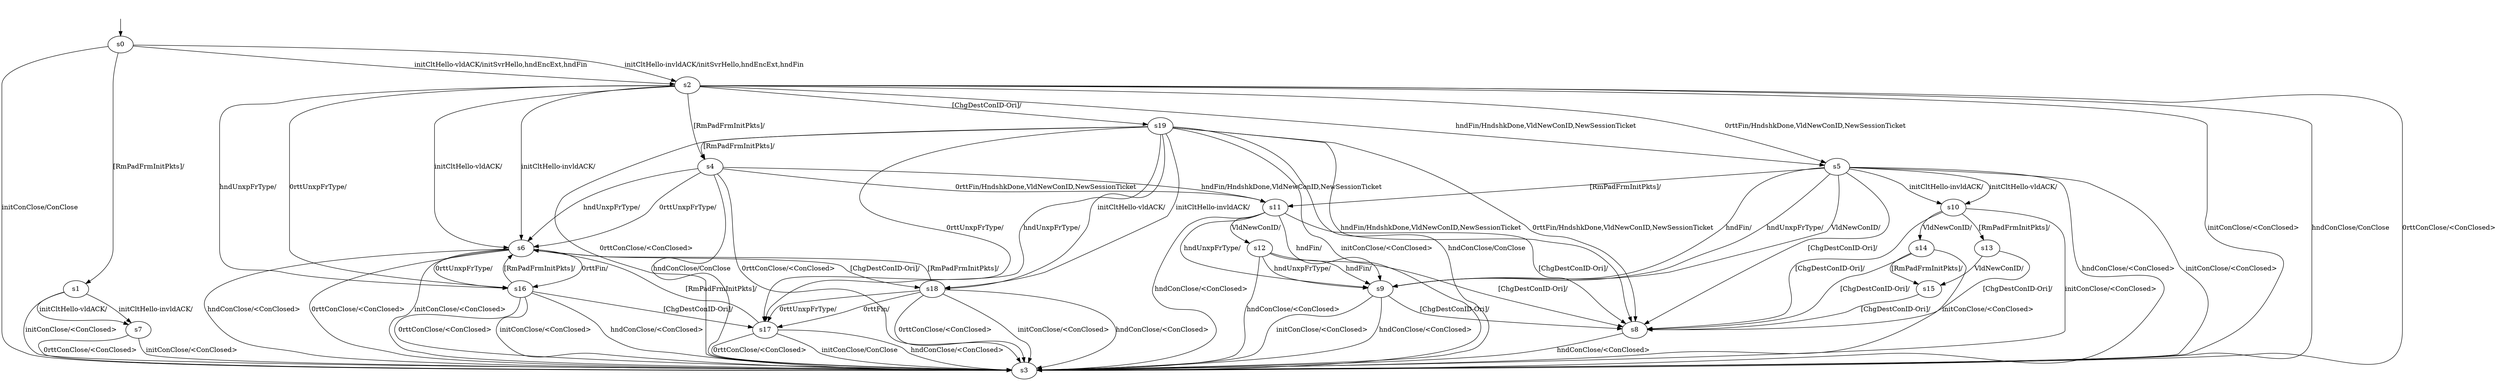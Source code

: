 digraph "../results/kwikModels/kwik-PSK-0/learnedModel" {
s0 [label=s0];
s1 [label=s1];
s2 [label=s2];
s3 [label=s3];
s4 [label=s4];
s5 [label=s5];
s6 [label=s6];
s7 [label=s7];
s8 [label=s8];
s9 [label=s9];
s10 [label=s10];
s11 [label=s11];
s12 [label=s12];
s13 [label=s13];
s14 [label=s14];
s15 [label=s15];
s16 [label=s16];
s17 [label=s17];
s18 [label=s18];
s19 [label=s19];
s0 -> s3  [label="initConClose/ConClose "];
s0 -> s2  [label="initCltHello-vldACK/initSvrHello,hndEncExt,hndFin "];
s0 -> s2  [label="initCltHello-invldACK/initSvrHello,hndEncExt,hndFin "];
s0 -> s1  [label="[RmPadFrmInitPkts]/ "];
s1 -> s3  [label="initConClose/<ConClosed> "];
s1 -> s7  [label="initCltHello-vldACK/ "];
s1 -> s7  [label="initCltHello-invldACK/ "];
s2 -> s3  [label="initConClose/<ConClosed> "];
s2 -> s6  [label="initCltHello-vldACK/ "];
s2 -> s6  [label="initCltHello-invldACK/ "];
s2 -> s5  [label="hndFin/HndshkDone,VldNewConID,NewSessionTicket "];
s2 -> s3  [label="hndConClose/ConClose "];
s2 -> s16  [label="hndUnxpFrType/ "];
s2 -> s3  [label="0rttConClose/<ConClosed> "];
s2 -> s5  [label="0rttFin/HndshkDone,VldNewConID,NewSessionTicket "];
s2 -> s16  [label="0rttUnxpFrType/ "];
s2 -> s19  [label="[ChgDestConID-Ori]/ "];
s2 -> s4  [label="[RmPadFrmInitPkts]/ "];
s4 -> s11  [label="hndFin/HndshkDone,VldNewConID,NewSessionTicket "];
s4 -> s3  [label="hndConClose/ConClose "];
s4 -> s6  [label="hndUnxpFrType/ "];
s4 -> s3  [label="0rttConClose/<ConClosed> "];
s4 -> s11  [label="0rttFin/HndshkDone,VldNewConID,NewSessionTicket "];
s4 -> s6  [label="0rttUnxpFrType/ "];
s5 -> s3  [label="initConClose/<ConClosed> "];
s5 -> s10  [label="initCltHello-vldACK/ "];
s5 -> s10  [label="initCltHello-invldACK/ "];
s5 -> s9  [label="hndFin/ "];
s5 -> s3  [label="hndConClose/<ConClosed> "];
s5 -> s9  [label="hndUnxpFrType/ "];
s5 -> s9  [label="VldNewConID/ "];
s5 -> s8  [label="[ChgDestConID-Ori]/ "];
s5 -> s11  [label="[RmPadFrmInitPkts]/ "];
s6 -> s3  [label="initConClose/<ConClosed> "];
s6 -> s3  [label="hndConClose/<ConClosed> "];
s6 -> s3  [label="0rttConClose/<ConClosed> "];
s6 -> s16  [label="0rttFin/ "];
s6 -> s16  [label="0rttUnxpFrType/ "];
s6 -> s18  [label="[ChgDestConID-Ori]/ "];
s7 -> s3  [label="initConClose/<ConClosed> "];
s7 -> s3  [label="0rttConClose/<ConClosed> "];
s8 -> s3  [label="hndConClose/<ConClosed> "];
s9 -> s3  [label="initConClose/<ConClosed> "];
s9 -> s3  [label="hndConClose/<ConClosed> "];
s9 -> s8  [label="[ChgDestConID-Ori]/ "];
s10 -> s3  [label="initConClose/<ConClosed> "];
s10 -> s14  [label="VldNewConID/ "];
s10 -> s8  [label="[ChgDestConID-Ori]/ "];
s10 -> s13  [label="[RmPadFrmInitPkts]/ "];
s11 -> s9  [label="hndFin/ "];
s11 -> s3  [label="hndConClose/<ConClosed> "];
s11 -> s9  [label="hndUnxpFrType/ "];
s11 -> s12  [label="VldNewConID/ "];
s11 -> s8  [label="[ChgDestConID-Ori]/ "];
s12 -> s9  [label="hndFin/ "];
s12 -> s3  [label="hndConClose/<ConClosed> "];
s12 -> s9  [label="hndUnxpFrType/ "];
s12 -> s8  [label="[ChgDestConID-Ori]/ "];
s13 -> s15  [label="VldNewConID/ "];
s13 -> s8  [label="[ChgDestConID-Ori]/ "];
s14 -> s3  [label="initConClose/<ConClosed> "];
s14 -> s8  [label="[ChgDestConID-Ori]/ "];
s14 -> s15  [label="[RmPadFrmInitPkts]/ "];
s15 -> s8  [label="[ChgDestConID-Ori]/ "];
s16 -> s3  [label="initConClose/<ConClosed> "];
s16 -> s3  [label="hndConClose/<ConClosed> "];
s16 -> s3  [label="0rttConClose/<ConClosed> "];
s16 -> s17  [label="[ChgDestConID-Ori]/ "];
s16 -> s6  [label="[RmPadFrmInitPkts]/ "];
s17 -> s3  [label="initConClose/ConClose "];
s17 -> s3  [label="hndConClose/<ConClosed> "];
s17 -> s3  [label="0rttConClose/<ConClosed> "];
s17 -> s6  [label="[RmPadFrmInitPkts]/ "];
s18 -> s3  [label="initConClose/<ConClosed> "];
s18 -> s3  [label="hndConClose/<ConClosed> "];
s18 -> s3  [label="0rttConClose/<ConClosed> "];
s18 -> s17  [label="0rttFin/ "];
s18 -> s17  [label="0rttUnxpFrType/ "];
s18 -> s6  [label="[RmPadFrmInitPkts]/ "];
s19 -> s3  [label="initConClose/<ConClosed> "];
s19 -> s18  [label="initCltHello-vldACK/ "];
s19 -> s18  [label="initCltHello-invldACK/ "];
s19 -> s8  [label="hndFin/HndshkDone,VldNewConID,NewSessionTicket "];
s19 -> s3  [label="hndConClose/ConClose "];
s19 -> s17  [label="hndUnxpFrType/ "];
s19 -> s3  [label="0rttConClose/<ConClosed> "];
s19 -> s8  [label="0rttFin/HndshkDone,VldNewConID,NewSessionTicket "];
s19 -> s17  [label="0rttUnxpFrType/ "];
s19 -> s4  [label="[RmPadFrmInitPkts]/ "];
__start0 [label="", shape=none];
__start0 -> s0  [label=""];
}
